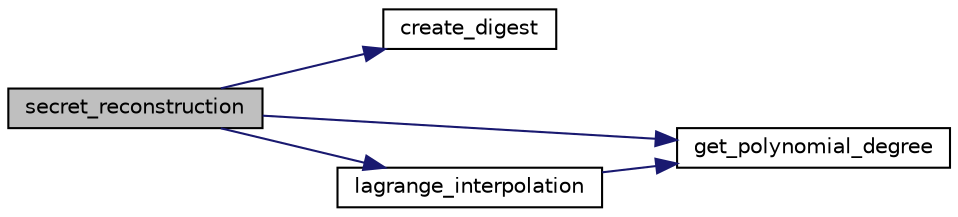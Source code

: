 digraph "secret_reconstruction"
{
 // LATEX_PDF_SIZE
  edge [fontname="Helvetica",fontsize="10",labelfontname="Helvetica",labelfontsize="10"];
  node [fontname="Helvetica",fontsize="10",shape=record];
  rankdir="LR";
  Node1 [label="secret_reconstruction",height=0.2,width=0.4,color="black", fillcolor="grey75", style="filled", fontcolor="black",tooltip="Reconstruct secret from the shares, and check for consistency with the encoded digest."];
  Node1 -> Node2 [color="midnightblue",fontsize="10",style="solid"];
  Node2 [label="create_digest",height=0.2,width=0.4,color="black", fillcolor="white", style="filled",URL="$namespaceshamir.html#a24b895bca5c6f757e74294a3a67cff32",tooltip="Digest function according to SLIP39."];
  Node1 -> Node3 [color="midnightblue",fontsize="10",style="solid"];
  Node3 [label="get_polynomial_degree",height=0.2,width=0.4,color="black", fillcolor="white", style="filled",URL="$namespaceshamir.html#a263d4e85b75242cd1ed3d931c6dc6e9b",tooltip="Gets degree of a polynomial in string form with the galois package."];
  Node1 -> Node4 [color="midnightblue",fontsize="10",style="solid"];
  Node4 [label="lagrange_interpolation",height=0.2,width=0.4,color="black", fillcolor="white", style="filled",URL="$namespaceshamir.html#a46b5edd435fe67eb9d2757b7a1d7b9e4",tooltip="Performs Lagrange interpolation on a Galois field GF(2^d), where d is the degree of primitive_poly."];
  Node4 -> Node3 [color="midnightblue",fontsize="10",style="solid"];
}
